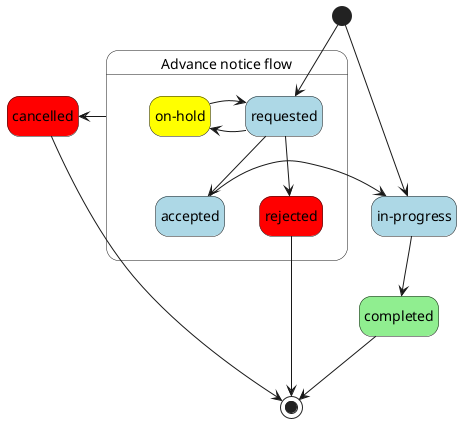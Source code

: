 @startuml
hide empty description

state "in-progress" as inprogress #lightblue
state cancelled #red
state completed #lightgreen
state "Advance notice flow" as substate #white {
  state "on-hold" as onhold #yellow
  state requested #lightblue
  state accepted #lightblue
  state rejected #red
}

[*] --> requested
[*] --> inprogress
cancelled --> [*]

requested --> accepted
requested --> rejected
requested -> onhold
onhold -> requested
substate -> cancelled
accepted -> inprogress
inprogress --> completed

rejected --> [*]
completed --> [*]

@enduml
